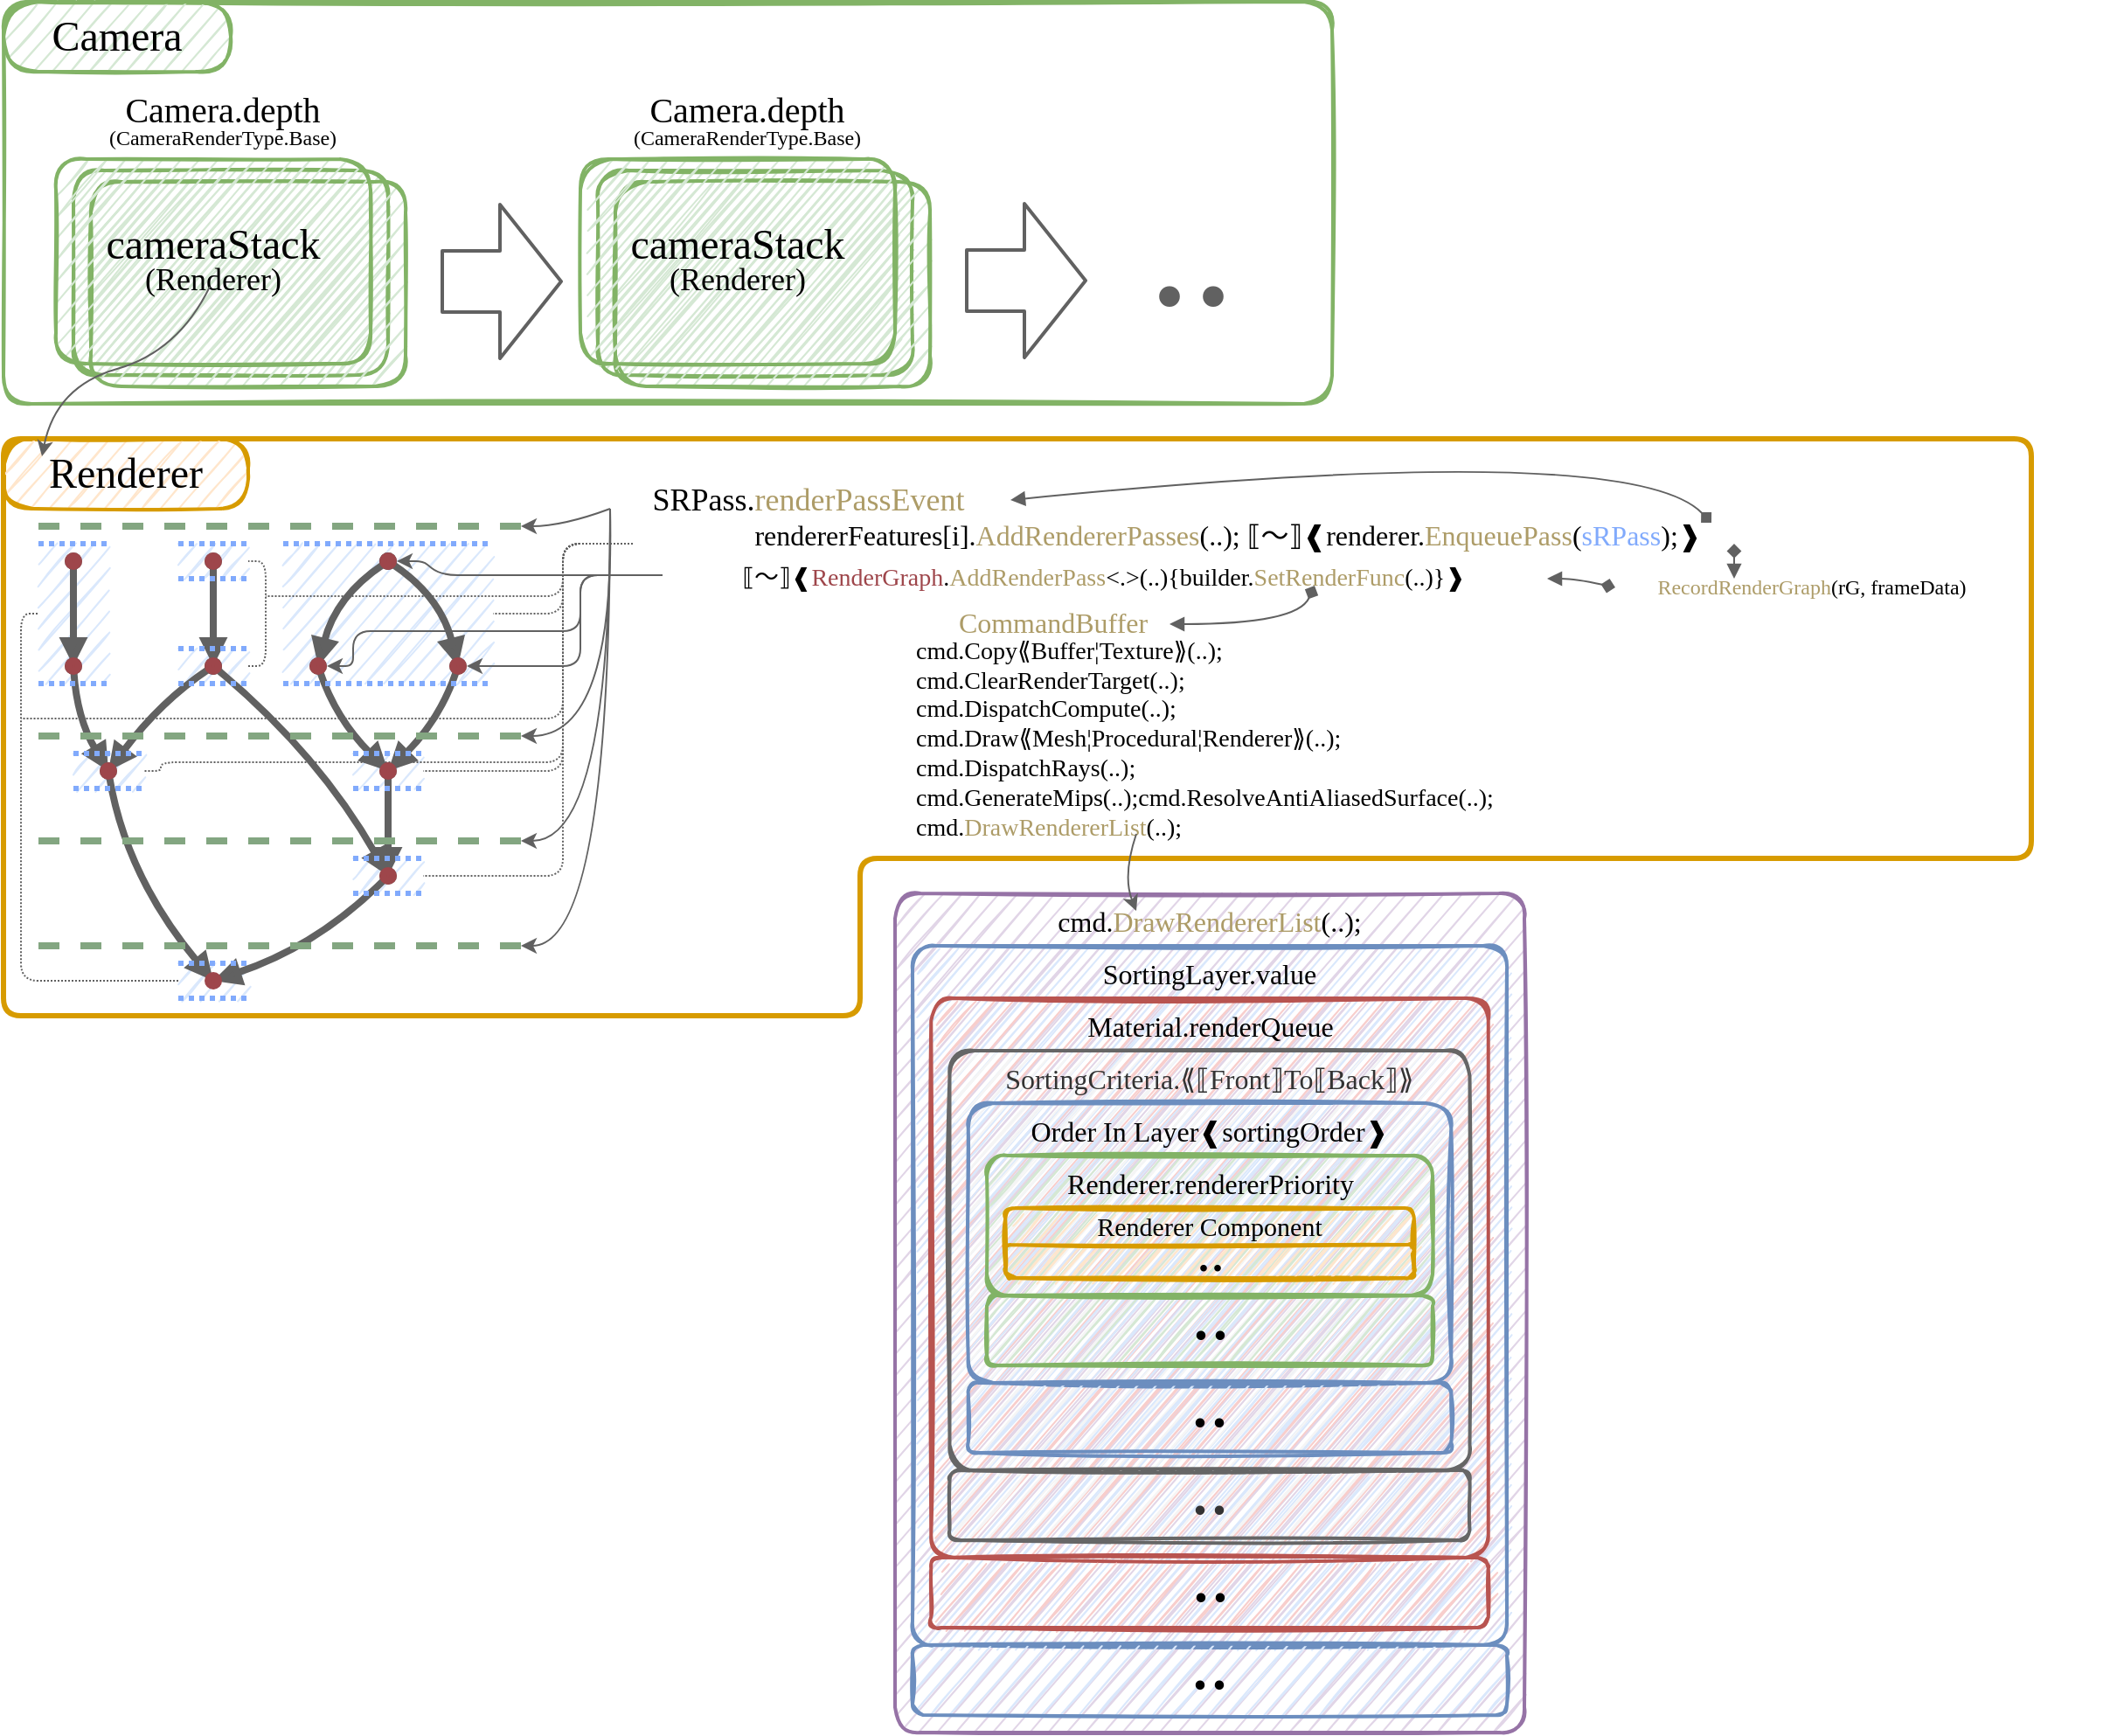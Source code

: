 <mxfile version="21.7.5" type="device">
  <diagram name="ページ1" id="PmnMEiedi1nfhbx48ZEu">
    <mxGraphModel dx="1434" dy="844" grid="1" gridSize="10" guides="0" tooltips="1" connect="1" arrows="1" fold="1" page="1" pageScale="1" pageWidth="1169" pageHeight="827" math="0" shadow="0">
      <root>
        <mxCell id="0" />
        <mxCell id="1" parent="0" />
        <mxCell id="FsoMMtfHhLz3N644Kt1Y-4" value="" style="group" parent="1" vertex="1" connectable="0">
          <mxGeometry x="50" y="110" width="200" height="130" as="geometry" />
        </mxCell>
        <mxCell id="FsoMMtfHhLz3N644Kt1Y-2" value="" style="rounded=1;whiteSpace=wrap;html=1;fillColor=#d5e8d4;strokeColor=#82b366;sketch=1;strokeWidth=2;shadow=0;fontFamily=UD デジタル 教科書体 NK-B;fontSize=16;" parent="FsoMMtfHhLz3N644Kt1Y-4" vertex="1">
          <mxGeometry x="10" y="6.5" width="180" height="117.0" as="geometry" />
        </mxCell>
        <mxCell id="FsoMMtfHhLz3N644Kt1Y-3" value="" style="rounded=1;whiteSpace=wrap;html=1;fillColor=#d5e8d4;strokeColor=#82b366;sketch=1;strokeWidth=2;shadow=0;fontFamily=UD デジタル 教科書体 NK-B;fontSize=16;" parent="FsoMMtfHhLz3N644Kt1Y-4" vertex="1">
          <mxGeometry x="20" y="13" width="180" height="117.0" as="geometry" />
        </mxCell>
        <mxCell id="FsoMMtfHhLz3N644Kt1Y-1" value="&lt;p style=&quot;line-height: 110%;&quot;&gt;&lt;font style=&quot;&quot;&gt;&lt;span style=&quot;font-size: 24px;&quot;&gt;cameraStack&lt;/span&gt;&lt;br&gt;&lt;font style=&quot;font-size: 18px;&quot;&gt;(Renderer)&lt;/font&gt;&lt;br&gt;&lt;/font&gt;&lt;/p&gt;" style="rounded=1;whiteSpace=wrap;html=1;fillColor=#d5e8d4;strokeColor=#82b366;sketch=1;strokeWidth=2;shadow=0;fontFamily=UD デジタル 教科書体 NK-B;fontSize=16;" parent="FsoMMtfHhLz3N644Kt1Y-4" vertex="1">
          <mxGeometry width="180" height="117.0" as="geometry" />
        </mxCell>
        <mxCell id="FsoMMtfHhLz3N644Kt1Y-5" value="" style="group" parent="1" vertex="1" connectable="0">
          <mxGeometry x="360" y="110" width="430" height="220" as="geometry" />
        </mxCell>
        <mxCell id="FsoMMtfHhLz3N644Kt1Y-6" value="" style="rounded=1;whiteSpace=wrap;html=1;fillColor=#d5e8d4;strokeColor=#82b366;sketch=1;strokeWidth=2;shadow=0;fontFamily=UD デジタル 教科書体 NK-B;fontSize=16;" parent="FsoMMtfHhLz3N644Kt1Y-5" vertex="1">
          <mxGeometry y="6.5" width="180" height="117" as="geometry" />
        </mxCell>
        <mxCell id="FsoMMtfHhLz3N644Kt1Y-7" value="" style="rounded=1;whiteSpace=wrap;html=1;fillColor=#d5e8d4;strokeColor=#82b366;sketch=1;strokeWidth=2;shadow=0;fontFamily=UD デジタル 教科書体 NK-B;fontSize=16;" parent="FsoMMtfHhLz3N644Kt1Y-5" vertex="1">
          <mxGeometry x="10" y="13" width="180" height="117" as="geometry" />
        </mxCell>
        <mxCell id="FsoMMtfHhLz3N644Kt1Y-8" value="&lt;p style=&quot;line-height: 110%;&quot;&gt;&lt;font style=&quot;&quot;&gt;&lt;span style=&quot;font-size: 24px;&quot;&gt;cameraStack&lt;/span&gt;&lt;br&gt;&lt;font style=&quot;font-size: 18px;&quot;&gt;(Renderer)&lt;/font&gt;&lt;br&gt;&lt;/font&gt;&lt;/p&gt;" style="rounded=1;whiteSpace=wrap;html=1;fillColor=#d5e8d4;strokeColor=#82b366;sketch=1;strokeWidth=2;shadow=0;fontFamily=UD デジタル 教科書体 NK-B;fontSize=16;" parent="FsoMMtfHhLz3N644Kt1Y-5" vertex="1">
          <mxGeometry x="-10" width="180" height="117" as="geometry" />
        </mxCell>
        <mxCell id="FsoMMtfHhLz3N644Kt1Y-15" value="" style="rounded=1;whiteSpace=wrap;html=1;fillColor=none;strokeColor=#82b366;sketch=1;strokeWidth=2;shadow=0;fontFamily=UD デジタル 教科書体 NK-B;fontSize=16;arcSize=7;" parent="FsoMMtfHhLz3N644Kt1Y-5" vertex="1">
          <mxGeometry x="-340" y="-90" width="760" height="230" as="geometry" />
        </mxCell>
        <mxCell id="FsoMMtfHhLz3N644Kt1Y-9" value="" style="shape=flexArrow;endArrow=classic;html=1;rounded=1;shadow=0;sketch=0;fontFamily=UD デジタル 教科書体 NK-B;fontSize=16;fontColor=default;strokeColor=#616161;strokeWidth=2;endWidth=51;endSize=11;width=34;" parent="1" edge="1">
          <mxGeometry width="50" height="50" relative="1" as="geometry">
            <mxPoint x="270" y="180" as="sourcePoint" />
            <mxPoint x="340" y="180" as="targetPoint" />
          </mxGeometry>
        </mxCell>
        <mxCell id="FsoMMtfHhLz3N644Kt1Y-10" value="" style="shape=flexArrow;endArrow=classic;html=1;rounded=1;shadow=0;sketch=0;fontFamily=UD デジタル 教科書体 NK-B;fontSize=16;fontColor=default;strokeColor=#616161;strokeWidth=2;endWidth=51;endSize=11;width=34;" parent="1" edge="1">
          <mxGeometry width="50" height="50" relative="1" as="geometry">
            <mxPoint x="570" y="179.5" as="sourcePoint" />
            <mxPoint x="640" y="179.5" as="targetPoint" />
          </mxGeometry>
        </mxCell>
        <mxCell id="FsoMMtfHhLz3N644Kt1Y-11" value="&lt;font color=&quot;#616161&quot; style=&quot;font-size: 100px;&quot; face=&quot;UD デジタル 教科書体 NK-B&quot;&gt;..&lt;/font&gt;" style="text;html=1;align=center;verticalAlign=middle;resizable=0;points=[];autosize=1;strokeColor=none;fillColor=none;" parent="1" vertex="1">
          <mxGeometry x="649" y="94" width="100" height="130" as="geometry" />
        </mxCell>
        <mxCell id="FsoMMtfHhLz3N644Kt1Y-12" value="&lt;p style=&quot;line-height: 110%;&quot;&gt;&lt;font face=&quot;UD デジタル 教科書体 NK-B&quot;&gt;&lt;font style=&quot;font-size: 20px;&quot;&gt;Camera.depth&lt;/font&gt;&lt;br&gt;(CameraRenderType.Base)&lt;/font&gt;&lt;/p&gt;" style="text;html=1;align=center;verticalAlign=middle;resizable=0;points=[];autosize=1;strokeColor=none;fillColor=none;" parent="1" vertex="1">
          <mxGeometry x="50" y="55" width="190" height="70" as="geometry" />
        </mxCell>
        <mxCell id="FsoMMtfHhLz3N644Kt1Y-13" value="&lt;p style=&quot;line-height: 110%;&quot;&gt;&lt;font face=&quot;UD デジタル 教科書体 NK-B&quot;&gt;&lt;font style=&quot;font-size: 20px;&quot;&gt;Camera.depth&lt;/font&gt;&lt;br&gt;(CameraRenderType.Base)&lt;/font&gt;&lt;/p&gt;" style="text;html=1;align=center;verticalAlign=middle;resizable=0;points=[];autosize=1;strokeColor=none;fillColor=none;" parent="1" vertex="1">
          <mxGeometry x="350" y="55" width="190" height="70" as="geometry" />
        </mxCell>
        <mxCell id="FsoMMtfHhLz3N644Kt1Y-16" value="&lt;font style=&quot;font-size: 24px;&quot;&gt;Camera&lt;/font&gt;" style="rounded=1;whiteSpace=wrap;html=1;fillColor=#d5e8d4;strokeColor=#82b366;sketch=1;strokeWidth=2;shadow=0;fontFamily=UD デジタル 教科書体 NK-B;fontSize=16;arcSize=50;" parent="1" vertex="1">
          <mxGeometry x="20" y="20" width="130" height="40" as="geometry" />
        </mxCell>
        <mxCell id="FsoMMtfHhLz3N644Kt1Y-134" value="" style="group" parent="1" vertex="1" connectable="0">
          <mxGeometry x="20" y="270" width="1200" height="740" as="geometry" />
        </mxCell>
        <mxCell id="FsoMMtfHhLz3N644Kt1Y-74" value="" style="rounded=1;whiteSpace=wrap;html=1;fillColor=#dae8fc;strokeColor=none;sketch=1;strokeWidth=2;shadow=0;fontFamily=UD デジタル 教科書体 NK-B;fontSize=16;arcSize=0;" parent="FsoMMtfHhLz3N644Kt1Y-134" vertex="1">
          <mxGeometry x="100" y="300" width="40" height="20" as="geometry" />
        </mxCell>
        <mxCell id="FsoMMtfHhLz3N644Kt1Y-71" value="" style="rounded=1;whiteSpace=wrap;html=1;fillColor=#dae8fc;strokeColor=none;sketch=1;strokeWidth=2;shadow=0;fontFamily=UD デジタル 教科書体 NK-B;fontSize=16;arcSize=0;" parent="FsoMMtfHhLz3N644Kt1Y-134" vertex="1">
          <mxGeometry x="200" y="240" width="40" height="20" as="geometry" />
        </mxCell>
        <mxCell id="FsoMMtfHhLz3N644Kt1Y-68" value="" style="rounded=1;whiteSpace=wrap;html=1;fillColor=#dae8fc;strokeColor=none;sketch=1;strokeWidth=2;shadow=0;fontFamily=UD デジタル 教科書体 NK-B;fontSize=16;arcSize=0;" parent="FsoMMtfHhLz3N644Kt1Y-134" vertex="1">
          <mxGeometry x="200" y="180" width="40" height="20" as="geometry" />
        </mxCell>
        <mxCell id="FsoMMtfHhLz3N644Kt1Y-65" value="" style="rounded=1;whiteSpace=wrap;html=1;fillColor=#dae8fc;strokeColor=none;sketch=1;strokeWidth=2;shadow=0;fontFamily=UD デジタル 教科書体 NK-B;fontSize=16;arcSize=0;" parent="FsoMMtfHhLz3N644Kt1Y-134" vertex="1">
          <mxGeometry x="40" y="180" width="40" height="20" as="geometry" />
        </mxCell>
        <mxCell id="FsoMMtfHhLz3N644Kt1Y-54" value="" style="rounded=1;whiteSpace=wrap;html=1;fillColor=#dae8fc;strokeColor=none;sketch=1;strokeWidth=2;shadow=0;fontFamily=UD デジタル 教科書体 NK-B;fontSize=16;arcSize=0;" parent="FsoMMtfHhLz3N644Kt1Y-134" vertex="1">
          <mxGeometry x="100" y="120" width="40" height="20" as="geometry" />
        </mxCell>
        <mxCell id="FsoMMtfHhLz3N644Kt1Y-55" value="" style="rounded=1;whiteSpace=wrap;html=1;fillColor=#DAE8FC;strokeColor=none;sketch=1;strokeWidth=2;shadow=0;fontFamily=UD デジタル 教科書体 NK-B;fontSize=16;arcSize=0;" parent="FsoMMtfHhLz3N644Kt1Y-134" vertex="1">
          <mxGeometry x="20" y="60" width="40" height="80" as="geometry" />
        </mxCell>
        <mxCell id="FsoMMtfHhLz3N644Kt1Y-53" value="" style="rounded=1;whiteSpace=wrap;html=1;fillColor=#dae8fc;strokeColor=none;sketch=1;strokeWidth=2;shadow=0;fontFamily=UD デジタル 教科書体 NK-B;fontSize=16;arcSize=0;" parent="FsoMMtfHhLz3N644Kt1Y-134" vertex="1">
          <mxGeometry x="100" y="60" width="40" height="20" as="geometry" />
        </mxCell>
        <mxCell id="FsoMMtfHhLz3N644Kt1Y-30" value="" style="group" parent="FsoMMtfHhLz3N644Kt1Y-134" vertex="1" connectable="0">
          <mxGeometry x="40" y="70" width="240" height="241" as="geometry" />
        </mxCell>
        <mxCell id="FsoMMtfHhLz3N644Kt1Y-52" value="" style="rounded=1;whiteSpace=wrap;html=1;fillColor=#dae8fc;strokeColor=none;sketch=1;strokeWidth=2;shadow=0;fontFamily=UD デジタル 教科書体 NK-B;fontSize=16;arcSize=0;" parent="FsoMMtfHhLz3N644Kt1Y-30" vertex="1">
          <mxGeometry x="120" y="-10" width="120" height="80" as="geometry" />
        </mxCell>
        <mxCell id="FsoMMtfHhLz3N644Kt1Y-17" value="" style="endArrow=block;html=1;shadow=0;sketch=0;fontFamily=UD デジタル 教科書体 NK-B;fontSize=16;fontColor=default;strokeColor=#616161;strokeWidth=4;startArrow=oval;startFill=1;endFill=1;curved=1;" parent="FsoMMtfHhLz3N644Kt1Y-30" edge="1">
          <mxGeometry width="50" height="50" relative="1" as="geometry">
            <mxPoint x="180" as="sourcePoint" />
            <mxPoint x="140" y="60" as="targetPoint" />
            <Array as="points">
              <mxPoint x="150" y="20" />
            </Array>
          </mxGeometry>
        </mxCell>
        <mxCell id="FsoMMtfHhLz3N644Kt1Y-18" value="" style="endArrow=block;html=1;shadow=0;sketch=0;fontFamily=UD デジタル 教科書体 NK-B;fontSize=16;fontColor=default;strokeColor=#616161;strokeWidth=4;startArrow=oval;startFill=1;endFill=1;curved=1;" parent="FsoMMtfHhLz3N644Kt1Y-30" edge="1">
          <mxGeometry width="50" height="50" relative="1" as="geometry">
            <mxPoint x="80" as="sourcePoint" />
            <mxPoint x="80" y="60" as="targetPoint" />
          </mxGeometry>
        </mxCell>
        <mxCell id="FsoMMtfHhLz3N644Kt1Y-19" value="" style="endArrow=block;html=1;shadow=0;sketch=0;fontFamily=UD デジタル 教科書体 NK-B;fontSize=16;fontColor=default;strokeColor=#616161;strokeWidth=4;startArrow=oval;startFill=1;endFill=1;curved=1;" parent="FsoMMtfHhLz3N644Kt1Y-30" edge="1">
          <mxGeometry width="50" height="50" relative="1" as="geometry">
            <mxPoint x="180" as="sourcePoint" />
            <mxPoint x="220" y="60" as="targetPoint" />
            <Array as="points">
              <mxPoint x="210" y="20" />
            </Array>
          </mxGeometry>
        </mxCell>
        <mxCell id="FsoMMtfHhLz3N644Kt1Y-20" value="" style="endArrow=block;html=1;shadow=0;sketch=0;fontFamily=UD デジタル 教科書体 NK-B;fontSize=16;fontColor=default;strokeColor=#616161;strokeWidth=4;startArrow=oval;startFill=1;endFill=1;curved=1;" parent="FsoMMtfHhLz3N644Kt1Y-30" edge="1">
          <mxGeometry width="50" height="50" relative="1" as="geometry">
            <mxPoint x="220" y="60" as="sourcePoint" />
            <mxPoint x="180" y="120" as="targetPoint" />
            <Array as="points">
              <mxPoint x="210" y="90" />
            </Array>
          </mxGeometry>
        </mxCell>
        <mxCell id="FsoMMtfHhLz3N644Kt1Y-21" value="" style="endArrow=block;html=1;shadow=0;sketch=0;fontFamily=UD デジタル 教科書体 NK-B;fontSize=16;fontColor=default;strokeColor=#616161;strokeWidth=4;startArrow=oval;startFill=1;endFill=1;curved=1;" parent="FsoMMtfHhLz3N644Kt1Y-30" edge="1">
          <mxGeometry width="50" height="50" relative="1" as="geometry">
            <mxPoint x="140" y="60" as="sourcePoint" />
            <mxPoint x="180" y="120" as="targetPoint" />
            <Array as="points">
              <mxPoint x="150" y="90" />
            </Array>
          </mxGeometry>
        </mxCell>
        <mxCell id="FsoMMtfHhLz3N644Kt1Y-22" value="" style="endArrow=block;html=1;shadow=0;sketch=0;fontFamily=UD デジタル 教科書体 NK-B;fontSize=16;fontColor=default;strokeColor=#616161;strokeWidth=4;startArrow=oval;startFill=1;endFill=1;curved=1;" parent="FsoMMtfHhLz3N644Kt1Y-30" edge="1">
          <mxGeometry width="50" height="50" relative="1" as="geometry">
            <mxPoint x="180" y="120" as="sourcePoint" />
            <mxPoint x="180" y="180" as="targetPoint" />
          </mxGeometry>
        </mxCell>
        <mxCell id="FsoMMtfHhLz3N644Kt1Y-23" value="" style="endArrow=block;html=1;shadow=0;sketch=0;fontFamily=UD デジタル 教科書体 NK-B;fontSize=16;fontColor=default;strokeColor=#616161;strokeWidth=4;startArrow=oval;startFill=1;endFill=1;curved=1;" parent="FsoMMtfHhLz3N644Kt1Y-30" edge="1">
          <mxGeometry width="50" height="50" relative="1" as="geometry">
            <mxPoint x="80" y="60" as="sourcePoint" />
            <mxPoint x="180" y="180" as="targetPoint" />
            <Array as="points">
              <mxPoint x="140" y="110" />
            </Array>
          </mxGeometry>
        </mxCell>
        <mxCell id="FsoMMtfHhLz3N644Kt1Y-24" value="" style="endArrow=block;html=1;shadow=0;sketch=0;fontFamily=UD デジタル 教科書体 NK-B;fontSize=16;fontColor=default;strokeColor=#616161;strokeWidth=4;startArrow=oval;startFill=1;endFill=1;curved=1;" parent="FsoMMtfHhLz3N644Kt1Y-30" edge="1">
          <mxGeometry width="50" height="50" relative="1" as="geometry">
            <mxPoint as="sourcePoint" />
            <mxPoint y="60" as="targetPoint" />
          </mxGeometry>
        </mxCell>
        <mxCell id="FsoMMtfHhLz3N644Kt1Y-25" value="" style="endArrow=block;html=1;shadow=0;sketch=0;fontFamily=UD デジタル 教科書体 NK-B;fontSize=16;fontColor=default;strokeColor=#616161;strokeWidth=4;startArrow=oval;startFill=1;endFill=1;curved=1;" parent="FsoMMtfHhLz3N644Kt1Y-30" edge="1">
          <mxGeometry width="50" height="50" relative="1" as="geometry">
            <mxPoint y="60" as="sourcePoint" />
            <mxPoint x="20" y="120" as="targetPoint" />
            <Array as="points">
              <mxPoint x="2" y="90" />
            </Array>
          </mxGeometry>
        </mxCell>
        <mxCell id="FsoMMtfHhLz3N644Kt1Y-26" value="" style="endArrow=block;html=1;shadow=0;sketch=0;fontFamily=UD デジタル 教科書体 NK-B;fontSize=16;fontColor=default;strokeColor=#616161;strokeWidth=4;startArrow=oval;startFill=1;endFill=1;curved=1;" parent="FsoMMtfHhLz3N644Kt1Y-30" edge="1">
          <mxGeometry width="50" height="50" relative="1" as="geometry">
            <mxPoint x="80" y="60" as="sourcePoint" />
            <mxPoint x="20" y="120" as="targetPoint" />
            <Array as="points">
              <mxPoint x="50" y="80" />
            </Array>
          </mxGeometry>
        </mxCell>
        <mxCell id="FsoMMtfHhLz3N644Kt1Y-27" value="" style="endArrow=block;html=1;shadow=0;sketch=0;fontFamily=UD デジタル 教科書体 NK-B;fontSize=16;fontColor=default;strokeColor=#616161;strokeWidth=4;startArrow=oval;startFill=1;endFill=1;curved=1;" parent="FsoMMtfHhLz3N644Kt1Y-30" edge="1">
          <mxGeometry width="50" height="50" relative="1" as="geometry">
            <mxPoint x="20" y="120" as="sourcePoint" />
            <mxPoint x="80" y="240" as="targetPoint" />
            <Array as="points">
              <mxPoint x="30" y="180" />
            </Array>
          </mxGeometry>
        </mxCell>
        <mxCell id="FsoMMtfHhLz3N644Kt1Y-28" value="" style="endArrow=block;html=1;shadow=0;sketch=0;fontFamily=UD デジタル 教科書体 NK-B;fontSize=16;fontColor=default;strokeColor=#616161;strokeWidth=4;startArrow=oval;startFill=1;endFill=1;curved=1;" parent="FsoMMtfHhLz3N644Kt1Y-30" edge="1">
          <mxGeometry width="50" height="50" relative="1" as="geometry">
            <mxPoint x="180" y="180" as="sourcePoint" />
            <mxPoint x="80" y="240" as="targetPoint" />
            <Array as="points">
              <mxPoint x="140" y="220" />
            </Array>
          </mxGeometry>
        </mxCell>
        <mxCell id="FsoMMtfHhLz3N644Kt1Y-29" value="" style="endArrow=none;html=1;rounded=1;shadow=0;sketch=0;fontFamily=UD デジタル 教科書体 NK-B;fontSize=16;fontColor=default;strokeColor=#9E464B;strokeWidth=4;startArrow=oval;startFill=1;endFill=0;" parent="FsoMMtfHhLz3N644Kt1Y-30" edge="1">
          <mxGeometry width="50" height="50" relative="1" as="geometry">
            <mxPoint x="80" y="240" as="sourcePoint" />
            <mxPoint x="82" y="244" as="targetPoint" />
          </mxGeometry>
        </mxCell>
        <mxCell id="FsoMMtfHhLz3N644Kt1Y-31" value="" style="endArrow=none;dashed=1;html=1;rounded=1;shadow=0;sketch=0;fontFamily=UD デジタル 教科書体 NK-B;fontSize=16;fontColor=default;strokeColor=#83A681;strokeWidth=4;startArrow=none;startFill=0;endFill=0;" parent="FsoMMtfHhLz3N644Kt1Y-134" edge="1">
          <mxGeometry width="50" height="50" relative="1" as="geometry">
            <mxPoint x="20" y="50" as="sourcePoint" />
            <mxPoint x="300" y="50" as="targetPoint" />
          </mxGeometry>
        </mxCell>
        <mxCell id="FsoMMtfHhLz3N644Kt1Y-32" value="" style="endArrow=none;dashed=1;html=1;rounded=1;shadow=0;sketch=0;fontFamily=UD デジタル 教科書体 NK-B;fontSize=16;fontColor=default;strokeColor=#83A681;strokeWidth=4;startArrow=none;startFill=0;endFill=0;" parent="FsoMMtfHhLz3N644Kt1Y-134" edge="1">
          <mxGeometry width="50" height="50" relative="1" as="geometry">
            <mxPoint x="20" y="170" as="sourcePoint" />
            <mxPoint x="300" y="170" as="targetPoint" />
          </mxGeometry>
        </mxCell>
        <mxCell id="FsoMMtfHhLz3N644Kt1Y-33" value="" style="endArrow=none;dashed=1;html=1;rounded=1;shadow=0;sketch=0;fontFamily=UD デジタル 教科書体 NK-B;fontSize=16;fontColor=default;strokeColor=#83A681;strokeWidth=4;startArrow=none;startFill=0;endFill=0;" parent="FsoMMtfHhLz3N644Kt1Y-134" edge="1">
          <mxGeometry width="50" height="50" relative="1" as="geometry">
            <mxPoint x="20" y="230" as="sourcePoint" />
            <mxPoint x="300" y="230" as="targetPoint" />
          </mxGeometry>
        </mxCell>
        <mxCell id="FsoMMtfHhLz3N644Kt1Y-34" value="" style="endArrow=none;dashed=1;html=1;rounded=1;shadow=0;sketch=0;fontFamily=UD デジタル 教科書体 NK-B;fontSize=16;fontColor=default;strokeColor=#83A681;strokeWidth=4;startArrow=none;startFill=0;endFill=0;" parent="FsoMMtfHhLz3N644Kt1Y-134" edge="1">
          <mxGeometry width="50" height="50" relative="1" as="geometry">
            <mxPoint x="20" y="290" as="sourcePoint" />
            <mxPoint x="300" y="290" as="targetPoint" />
          </mxGeometry>
        </mxCell>
        <mxCell id="FsoMMtfHhLz3N644Kt1Y-35" value="&lt;font style=&quot;font-size: 18px;&quot; face=&quot;UD デジタル 教科書体 NK-B&quot;&gt;SRPass.&lt;font color=&quot;#ad9c68&quot;&gt;renderPassEvent&lt;/font&gt;&lt;/font&gt;" style="text;html=1;align=center;verticalAlign=middle;resizable=0;points=[];autosize=1;strokeColor=none;fillColor=none;" parent="FsoMMtfHhLz3N644Kt1Y-134" vertex="1">
          <mxGeometry x="330" y="15" width="260" height="40" as="geometry" />
        </mxCell>
        <mxCell id="FsoMMtfHhLz3N644Kt1Y-36" value="" style="endArrow=classic;html=1;shadow=0;sketch=0;fontFamily=UD デジタル 教科書体 NK-B;fontSize=16;fontColor=default;strokeColor=#616161;strokeWidth=1;curved=1;" parent="FsoMMtfHhLz3N644Kt1Y-134" edge="1">
          <mxGeometry width="50" height="50" relative="1" as="geometry">
            <mxPoint x="347" y="40" as="sourcePoint" />
            <mxPoint x="296" y="50" as="targetPoint" />
            <Array as="points">
              <mxPoint x="320" y="50" />
            </Array>
          </mxGeometry>
        </mxCell>
        <mxCell id="FsoMMtfHhLz3N644Kt1Y-37" value="" style="endArrow=classic;html=1;shadow=0;sketch=0;fontFamily=UD デジタル 教科書体 NK-B;fontSize=16;fontColor=default;strokeColor=#616161;strokeWidth=1;curved=1;" parent="FsoMMtfHhLz3N644Kt1Y-134" edge="1">
          <mxGeometry width="50" height="50" relative="1" as="geometry">
            <mxPoint x="347" y="40" as="sourcePoint" />
            <mxPoint x="296" y="170" as="targetPoint" />
            <Array as="points">
              <mxPoint x="350" y="170" />
            </Array>
          </mxGeometry>
        </mxCell>
        <mxCell id="FsoMMtfHhLz3N644Kt1Y-39" value="" style="endArrow=classic;html=1;shadow=0;sketch=0;fontFamily=UD デジタル 教科書体 NK-B;fontSize=16;fontColor=default;strokeColor=#616161;strokeWidth=1;curved=1;" parent="FsoMMtfHhLz3N644Kt1Y-134" edge="1">
          <mxGeometry width="50" height="50" relative="1" as="geometry">
            <mxPoint x="347" y="40" as="sourcePoint" />
            <mxPoint x="296" y="230" as="targetPoint" />
            <Array as="points">
              <mxPoint x="347" y="230" />
            </Array>
          </mxGeometry>
        </mxCell>
        <mxCell id="FsoMMtfHhLz3N644Kt1Y-40" value="" style="endArrow=classic;html=1;shadow=0;sketch=0;fontFamily=UD デジタル 教科書体 NK-B;fontSize=16;fontColor=default;strokeColor=#616161;strokeWidth=1;curved=1;" parent="FsoMMtfHhLz3N644Kt1Y-134" edge="1">
          <mxGeometry width="50" height="50" relative="1" as="geometry">
            <mxPoint x="347" y="40" as="sourcePoint" />
            <mxPoint x="296" y="290" as="targetPoint" />
            <Array as="points">
              <mxPoint x="347" y="290" />
            </Array>
          </mxGeometry>
        </mxCell>
        <mxCell id="FsoMMtfHhLz3N644Kt1Y-41" value="" style="endArrow=classic;html=1;shadow=0;sketch=0;fontFamily=UD デジタル 教科書体 NK-B;fontSize=16;fontColor=default;strokeColor=#616161;strokeWidth=1;rounded=1;" parent="FsoMMtfHhLz3N644Kt1Y-134" edge="1">
          <mxGeometry width="50" height="50" relative="1" as="geometry">
            <mxPoint x="376" y="78" as="sourcePoint" />
            <mxPoint x="265" y="130" as="targetPoint" />
            <Array as="points">
              <mxPoint x="330" y="78" />
              <mxPoint x="330" y="130" />
            </Array>
          </mxGeometry>
        </mxCell>
        <mxCell id="FsoMMtfHhLz3N644Kt1Y-42" value="" style="endArrow=none;dashed=1;html=1;rounded=1;shadow=0;sketch=0;fontFamily=UD デジタル 教科書体 NK-B;fontSize=16;fontColor=default;strokeColor=#81AAFC;strokeWidth=3;startArrow=none;startFill=0;endFill=0;dashPattern=1 1;" parent="FsoMMtfHhLz3N644Kt1Y-134" edge="1">
          <mxGeometry width="50" height="50" relative="1" as="geometry">
            <mxPoint x="160" y="60" as="sourcePoint" />
            <mxPoint x="280" y="60" as="targetPoint" />
          </mxGeometry>
        </mxCell>
        <mxCell id="FsoMMtfHhLz3N644Kt1Y-44" value="" style="endArrow=none;dashed=1;html=1;rounded=1;shadow=0;sketch=0;fontFamily=UD デジタル 教科書体 NK-B;fontSize=16;fontColor=default;strokeColor=#81AAFC;strokeWidth=3;startArrow=none;startFill=0;endFill=0;dashPattern=1 1;" parent="FsoMMtfHhLz3N644Kt1Y-134" edge="1">
          <mxGeometry width="50" height="50" relative="1" as="geometry">
            <mxPoint x="160" y="140" as="sourcePoint" />
            <mxPoint x="280" y="140" as="targetPoint" />
          </mxGeometry>
        </mxCell>
        <mxCell id="FsoMMtfHhLz3N644Kt1Y-46" value="" style="endArrow=none;dashed=1;html=1;rounded=1;shadow=0;sketch=0;fontFamily=UD デジタル 教科書体 NK-B;fontSize=16;fontColor=default;strokeColor=#81AAFC;strokeWidth=3;startArrow=none;startFill=0;endFill=0;dashPattern=1 1;" parent="FsoMMtfHhLz3N644Kt1Y-134" edge="1">
          <mxGeometry width="50" height="50" relative="1" as="geometry">
            <mxPoint x="100" y="80" as="sourcePoint" />
            <mxPoint x="140" y="80" as="targetPoint" />
          </mxGeometry>
        </mxCell>
        <mxCell id="FsoMMtfHhLz3N644Kt1Y-47" value="" style="endArrow=none;dashed=1;html=1;rounded=1;shadow=0;sketch=0;fontFamily=UD デジタル 教科書体 NK-B;fontSize=16;fontColor=default;strokeColor=#81AAFC;strokeWidth=3;startArrow=none;startFill=0;endFill=0;dashPattern=1 1;" parent="FsoMMtfHhLz3N644Kt1Y-134" edge="1">
          <mxGeometry width="50" height="50" relative="1" as="geometry">
            <mxPoint x="100" y="120" as="sourcePoint" />
            <mxPoint x="140" y="120" as="targetPoint" />
          </mxGeometry>
        </mxCell>
        <mxCell id="FsoMMtfHhLz3N644Kt1Y-48" value="" style="endArrow=none;dashed=1;html=1;rounded=1;shadow=0;sketch=0;fontFamily=UD デジタル 教科書体 NK-B;fontSize=16;fontColor=default;strokeColor=#81AAFC;strokeWidth=3;startArrow=none;startFill=0;endFill=0;dashPattern=1 1;" parent="FsoMMtfHhLz3N644Kt1Y-134" edge="1">
          <mxGeometry width="50" height="50" relative="1" as="geometry">
            <mxPoint x="100" y="140" as="sourcePoint" />
            <mxPoint x="140" y="140" as="targetPoint" />
          </mxGeometry>
        </mxCell>
        <mxCell id="FsoMMtfHhLz3N644Kt1Y-49" value="" style="endArrow=none;dashed=1;html=1;rounded=1;shadow=0;sketch=0;fontFamily=UD デジタル 教科書体 NK-B;fontSize=16;fontColor=default;strokeColor=#81AAFC;strokeWidth=3;startArrow=none;startFill=0;endFill=0;dashPattern=1 1;" parent="FsoMMtfHhLz3N644Kt1Y-134" edge="1">
          <mxGeometry width="50" height="50" relative="1" as="geometry">
            <mxPoint x="20" y="60" as="sourcePoint" />
            <mxPoint x="60" y="60" as="targetPoint" />
          </mxGeometry>
        </mxCell>
        <mxCell id="FsoMMtfHhLz3N644Kt1Y-50" value="" style="endArrow=none;dashed=1;html=1;rounded=1;shadow=0;sketch=0;fontFamily=UD デジタル 教科書体 NK-B;fontSize=16;fontColor=default;strokeColor=#81AAFC;strokeWidth=3;startArrow=none;startFill=0;endFill=0;dashPattern=1 1;" parent="FsoMMtfHhLz3N644Kt1Y-134" edge="1">
          <mxGeometry width="50" height="50" relative="1" as="geometry">
            <mxPoint x="20" y="140" as="sourcePoint" />
            <mxPoint x="60" y="140" as="targetPoint" />
          </mxGeometry>
        </mxCell>
        <mxCell id="FsoMMtfHhLz3N644Kt1Y-51" value="" style="endArrow=none;dashed=1;html=1;rounded=1;shadow=0;sketch=0;fontFamily=UD デジタル 教科書体 NK-B;fontSize=16;fontColor=default;strokeColor=#81AAFC;strokeWidth=3;startArrow=none;startFill=0;endFill=0;dashPattern=1 1;" parent="FsoMMtfHhLz3N644Kt1Y-134" edge="1">
          <mxGeometry width="50" height="50" relative="1" as="geometry">
            <mxPoint x="100" y="60" as="sourcePoint" />
            <mxPoint x="140" y="60" as="targetPoint" />
          </mxGeometry>
        </mxCell>
        <mxCell id="FsoMMtfHhLz3N644Kt1Y-66" value="" style="endArrow=none;dashed=1;html=1;rounded=1;shadow=0;sketch=0;fontFamily=UD デジタル 教科書体 NK-B;fontSize=16;fontColor=default;strokeColor=#81AAFC;strokeWidth=3;startArrow=none;startFill=0;endFill=0;dashPattern=1 1;" parent="FsoMMtfHhLz3N644Kt1Y-134" edge="1">
          <mxGeometry width="50" height="50" relative="1" as="geometry">
            <mxPoint x="40" y="200" as="sourcePoint" />
            <mxPoint x="80" y="200" as="targetPoint" />
          </mxGeometry>
        </mxCell>
        <mxCell id="FsoMMtfHhLz3N644Kt1Y-67" value="" style="endArrow=none;dashed=1;html=1;rounded=1;shadow=0;sketch=0;fontFamily=UD デジタル 教科書体 NK-B;fontSize=16;fontColor=default;strokeColor=#81AAFC;strokeWidth=3;startArrow=none;startFill=0;endFill=0;dashPattern=1 1;" parent="FsoMMtfHhLz3N644Kt1Y-134" edge="1">
          <mxGeometry width="50" height="50" relative="1" as="geometry">
            <mxPoint x="40" y="180" as="sourcePoint" />
            <mxPoint x="80" y="180" as="targetPoint" />
          </mxGeometry>
        </mxCell>
        <mxCell id="FsoMMtfHhLz3N644Kt1Y-69" value="" style="endArrow=none;dashed=1;html=1;rounded=1;shadow=0;sketch=0;fontFamily=UD デジタル 教科書体 NK-B;fontSize=16;fontColor=default;strokeColor=#81AAFC;strokeWidth=3;startArrow=none;startFill=0;endFill=0;dashPattern=1 1;" parent="FsoMMtfHhLz3N644Kt1Y-134" edge="1">
          <mxGeometry width="50" height="50" relative="1" as="geometry">
            <mxPoint x="200" y="200" as="sourcePoint" />
            <mxPoint x="240" y="200" as="targetPoint" />
          </mxGeometry>
        </mxCell>
        <mxCell id="FsoMMtfHhLz3N644Kt1Y-70" value="" style="endArrow=none;dashed=1;html=1;rounded=1;shadow=0;sketch=0;fontFamily=UD デジタル 教科書体 NK-B;fontSize=16;fontColor=default;strokeColor=#81AAFC;strokeWidth=3;startArrow=none;startFill=0;endFill=0;dashPattern=1 1;" parent="FsoMMtfHhLz3N644Kt1Y-134" edge="1">
          <mxGeometry width="50" height="50" relative="1" as="geometry">
            <mxPoint x="200" y="180" as="sourcePoint" />
            <mxPoint x="240" y="180" as="targetPoint" />
          </mxGeometry>
        </mxCell>
        <mxCell id="FsoMMtfHhLz3N644Kt1Y-72" value="" style="endArrow=none;dashed=1;html=1;rounded=1;shadow=0;sketch=0;fontFamily=UD デジタル 教科書体 NK-B;fontSize=16;fontColor=default;strokeColor=#81AAFC;strokeWidth=3;startArrow=none;startFill=0;endFill=0;dashPattern=1 1;" parent="FsoMMtfHhLz3N644Kt1Y-134" edge="1">
          <mxGeometry width="50" height="50" relative="1" as="geometry">
            <mxPoint x="200" y="260" as="sourcePoint" />
            <mxPoint x="240" y="260" as="targetPoint" />
          </mxGeometry>
        </mxCell>
        <mxCell id="FsoMMtfHhLz3N644Kt1Y-73" value="" style="endArrow=none;dashed=1;html=1;rounded=1;shadow=0;sketch=0;fontFamily=UD デジタル 教科書体 NK-B;fontSize=16;fontColor=default;strokeColor=#81AAFC;strokeWidth=3;startArrow=none;startFill=0;endFill=0;dashPattern=1 1;" parent="FsoMMtfHhLz3N644Kt1Y-134" edge="1">
          <mxGeometry width="50" height="50" relative="1" as="geometry">
            <mxPoint x="200" y="240" as="sourcePoint" />
            <mxPoint x="240" y="240" as="targetPoint" />
          </mxGeometry>
        </mxCell>
        <mxCell id="FsoMMtfHhLz3N644Kt1Y-75" value="" style="endArrow=none;dashed=1;html=1;rounded=1;shadow=0;sketch=0;fontFamily=UD デジタル 教科書体 NK-B;fontSize=16;fontColor=default;strokeColor=#81AAFC;strokeWidth=3;startArrow=none;startFill=0;endFill=0;dashPattern=1 1;" parent="FsoMMtfHhLz3N644Kt1Y-134" edge="1">
          <mxGeometry width="50" height="50" relative="1" as="geometry">
            <mxPoint x="100" y="320" as="sourcePoint" />
            <mxPoint x="140" y="320" as="targetPoint" />
          </mxGeometry>
        </mxCell>
        <mxCell id="FsoMMtfHhLz3N644Kt1Y-76" value="" style="endArrow=none;dashed=1;html=1;rounded=1;shadow=0;sketch=0;fontFamily=UD デジタル 教科書体 NK-B;fontSize=16;fontColor=default;strokeColor=#81AAFC;strokeWidth=3;startArrow=none;startFill=0;endFill=0;dashPattern=1 1;" parent="FsoMMtfHhLz3N644Kt1Y-134" edge="1">
          <mxGeometry width="50" height="50" relative="1" as="geometry">
            <mxPoint x="100" y="300" as="sourcePoint" />
            <mxPoint x="140" y="300" as="targetPoint" />
          </mxGeometry>
        </mxCell>
        <mxCell id="FsoMMtfHhLz3N644Kt1Y-78" value="" style="endArrow=none;html=1;shadow=0;sketch=0;fontFamily=UD デジタル 教科書体 NK-B;fontSize=16;fontColor=default;strokeColor=#616161;strokeWidth=1;startArrow=none;startFill=0;dashed=1;dashPattern=1 1;rounded=1;endFill=0;" parent="FsoMMtfHhLz3N644Kt1Y-134" edge="1">
          <mxGeometry width="50" height="50" relative="1" as="geometry">
            <mxPoint x="140" y="130" as="sourcePoint" />
            <mxPoint x="140" y="70" as="targetPoint" />
            <Array as="points">
              <mxPoint x="150" y="130" />
              <mxPoint x="150" y="70" />
              <mxPoint x="140" y="70" />
            </Array>
          </mxGeometry>
        </mxCell>
        <mxCell id="FsoMMtfHhLz3N644Kt1Y-79" value="" style="endArrow=none;html=1;shadow=0;sketch=0;fontFamily=UD デジタル 教科書体 NK-B;fontSize=16;fontColor=default;strokeColor=#616161;strokeWidth=1;startArrow=none;startFill=0;dashed=1;dashPattern=1 1;rounded=1;endFill=0;" parent="FsoMMtfHhLz3N644Kt1Y-134" edge="1">
          <mxGeometry width="50" height="50" relative="1" as="geometry">
            <mxPoint x="100" y="310" as="sourcePoint" />
            <mxPoint x="20" y="100" as="targetPoint" />
            <Array as="points">
              <mxPoint x="10" y="310" />
              <mxPoint x="10" y="100" />
              <mxPoint x="20" y="100" />
            </Array>
          </mxGeometry>
        </mxCell>
        <mxCell id="FsoMMtfHhLz3N644Kt1Y-80" value="" style="endArrow=none;html=1;shadow=0;sketch=0;fontFamily=UD デジタル 教科書体 NK-B;fontSize=16;fontColor=default;strokeColor=#616161;strokeWidth=1;startArrow=none;startFill=0;dashed=1;dashPattern=1 1;rounded=1;endFill=0;entryX=1;entryY=0.5;entryDx=0;entryDy=0;" parent="FsoMMtfHhLz3N644Kt1Y-134" target="FsoMMtfHhLz3N644Kt1Y-65" edge="1">
          <mxGeometry width="50" height="50" relative="1" as="geometry">
            <mxPoint x="360" y="60" as="sourcePoint" />
            <mxPoint x="380" y="170.5" as="targetPoint" />
            <Array as="points">
              <mxPoint x="320" y="60" />
              <mxPoint x="320" y="185" />
              <mxPoint x="90" y="185" />
              <mxPoint x="90" y="190" />
            </Array>
          </mxGeometry>
        </mxCell>
        <mxCell id="FsoMMtfHhLz3N644Kt1Y-81" value="" style="endArrow=none;html=1;shadow=0;sketch=0;fontFamily=UD デジタル 教科書体 NK-B;fontSize=16;fontColor=default;strokeColor=#616161;strokeWidth=1;startArrow=none;startFill=0;dashed=1;dashPattern=1 1;rounded=1;endFill=0;entryX=1;entryY=0.5;entryDx=0;entryDy=0;" parent="FsoMMtfHhLz3N644Kt1Y-134" target="FsoMMtfHhLz3N644Kt1Y-52" edge="1">
          <mxGeometry width="50" height="50" relative="1" as="geometry">
            <mxPoint x="360" y="60" as="sourcePoint" />
            <mxPoint x="390" y="50" as="targetPoint" />
            <Array as="points">
              <mxPoint x="320" y="60" />
              <mxPoint x="320" y="100" />
            </Array>
          </mxGeometry>
        </mxCell>
        <mxCell id="FsoMMtfHhLz3N644Kt1Y-82" value="&lt;font style=&quot;font-size: 16px;&quot; face=&quot;UD デジタル 教科書体 NK-B&quot;&gt;rendererFeatures[i].&lt;font color=&quot;#ad9c68&quot;&gt;AddRendererPasses&lt;/font&gt;(..); ⟦～⟧❰renderer.&lt;font color=&quot;#ad9c68&quot;&gt;EnqueuePass&lt;/font&gt;(&lt;font color=&quot;#81aafc&quot;&gt;sRPass&lt;/font&gt;);❱&lt;/font&gt;" style="text;html=1;align=center;verticalAlign=middle;resizable=0;points=[];autosize=1;strokeColor=none;fillColor=none;" parent="FsoMMtfHhLz3N644Kt1Y-134" vertex="1">
          <mxGeometry x="345" y="40" width="710" height="30" as="geometry" />
        </mxCell>
        <mxCell id="FsoMMtfHhLz3N644Kt1Y-83" value="" style="endArrow=none;html=1;shadow=0;sketch=0;fontFamily=UD デジタル 教科書体 NK-B;fontSize=16;fontColor=default;strokeColor=#616161;strokeWidth=1;startArrow=none;startFill=0;dashed=1;dashPattern=1 1;rounded=1;endFill=0;" parent="FsoMMtfHhLz3N644Kt1Y-134" edge="1">
          <mxGeometry width="50" height="50" relative="1" as="geometry">
            <mxPoint x="360" y="60" as="sourcePoint" />
            <mxPoint x="150" y="90" as="targetPoint" />
            <Array as="points">
              <mxPoint x="320" y="60" />
              <mxPoint x="320" y="90" />
            </Array>
          </mxGeometry>
        </mxCell>
        <mxCell id="FsoMMtfHhLz3N644Kt1Y-84" value="" style="endArrow=none;html=1;shadow=0;sketch=0;fontFamily=UD デジタル 教科書体 NK-B;fontSize=16;fontColor=default;strokeColor=#616161;strokeWidth=1;startArrow=none;startFill=0;dashed=1;dashPattern=1 1;rounded=1;endFill=0;" parent="FsoMMtfHhLz3N644Kt1Y-134" edge="1">
          <mxGeometry width="50" height="50" relative="1" as="geometry">
            <mxPoint x="360" y="60" as="sourcePoint" />
            <mxPoint x="10" y="160" as="targetPoint" />
            <Array as="points">
              <mxPoint x="320" y="60" />
              <mxPoint x="320" y="160" />
            </Array>
          </mxGeometry>
        </mxCell>
        <mxCell id="FsoMMtfHhLz3N644Kt1Y-85" value="" style="endArrow=none;html=1;shadow=0;sketch=0;fontFamily=UD デジタル 教科書体 NK-B;fontSize=16;fontColor=default;strokeColor=#616161;strokeWidth=1;startArrow=none;startFill=0;dashed=1;dashPattern=1 1;rounded=1;endFill=0;entryX=1;entryY=0.5;entryDx=0;entryDy=0;" parent="FsoMMtfHhLz3N644Kt1Y-134" target="FsoMMtfHhLz3N644Kt1Y-68" edge="1">
          <mxGeometry width="50" height="50" relative="1" as="geometry">
            <mxPoint x="360" y="60" as="sourcePoint" />
            <mxPoint x="390" y="180.5" as="targetPoint" />
            <Array as="points">
              <mxPoint x="320" y="60" />
              <mxPoint x="320" y="190" />
            </Array>
          </mxGeometry>
        </mxCell>
        <mxCell id="FsoMMtfHhLz3N644Kt1Y-86" value="" style="endArrow=none;html=1;shadow=0;sketch=0;fontFamily=UD デジタル 教科書体 NK-B;fontSize=16;fontColor=default;strokeColor=#616161;strokeWidth=1;startArrow=none;startFill=0;dashed=1;dashPattern=1 1;rounded=1;endFill=0;entryX=1;entryY=0.5;entryDx=0;entryDy=0;" parent="FsoMMtfHhLz3N644Kt1Y-134" target="FsoMMtfHhLz3N644Kt1Y-71" edge="1">
          <mxGeometry width="50" height="50" relative="1" as="geometry">
            <mxPoint x="360" y="60" as="sourcePoint" />
            <mxPoint x="390" y="180.5" as="targetPoint" />
            <Array as="points">
              <mxPoint x="320" y="60" />
              <mxPoint x="320" y="250" />
            </Array>
          </mxGeometry>
        </mxCell>
        <mxCell id="FsoMMtfHhLz3N644Kt1Y-87" value="&lt;font style=&quot;font-size: 14px;&quot; face=&quot;UD デジタル 教科書体 NK-B&quot;&gt;⟦～⟧❰&lt;font color=&quot;#9e464b&quot;&gt;RenderGraph&lt;/font&gt;.&lt;font color=&quot;#ad9c68&quot;&gt;AddRenderPass&lt;/font&gt;&amp;lt;.&amp;gt;(..){builder.&lt;font color=&quot;#ad9c68&quot;&gt;SetRenderFunc&lt;/font&gt;(..)}❱&lt;/font&gt;" style="text;html=1;align=center;verticalAlign=middle;resizable=0;points=[];autosize=1;strokeColor=none;fillColor=none;" parent="FsoMMtfHhLz3N644Kt1Y-134" vertex="1">
          <mxGeometry x="364" y="65" width="530" height="30" as="geometry" />
        </mxCell>
        <mxCell id="FsoMMtfHhLz3N644Kt1Y-88" value="" style="endArrow=none;html=1;rounded=1;shadow=0;sketch=0;fontFamily=UD デジタル 教科書体 NK-B;fontSize=16;fontColor=default;strokeColor=#9E464B;strokeWidth=4;startArrow=oval;startFill=1;endFill=0;" parent="FsoMMtfHhLz3N644Kt1Y-134" edge="1">
          <mxGeometry width="50" height="50" relative="1" as="geometry">
            <mxPoint x="220" y="250" as="sourcePoint" />
            <mxPoint x="222" y="254" as="targetPoint" />
          </mxGeometry>
        </mxCell>
        <mxCell id="FsoMMtfHhLz3N644Kt1Y-89" value="" style="endArrow=none;html=1;rounded=1;shadow=0;sketch=0;fontFamily=UD デジタル 教科書体 NK-B;fontSize=16;fontColor=default;strokeColor=#9E464B;strokeWidth=4;startArrow=oval;startFill=1;endFill=0;" parent="FsoMMtfHhLz3N644Kt1Y-134" edge="1">
          <mxGeometry width="50" height="50" relative="1" as="geometry">
            <mxPoint x="220" y="190" as="sourcePoint" />
            <mxPoint x="222" y="194" as="targetPoint" />
          </mxGeometry>
        </mxCell>
        <mxCell id="FsoMMtfHhLz3N644Kt1Y-90" value="" style="endArrow=none;html=1;rounded=1;shadow=0;sketch=0;fontFamily=UD デジタル 教科書体 NK-B;fontSize=16;fontColor=default;strokeColor=#9E464B;strokeWidth=4;startArrow=oval;startFill=1;endFill=0;" parent="FsoMMtfHhLz3N644Kt1Y-134" edge="1">
          <mxGeometry width="50" height="50" relative="1" as="geometry">
            <mxPoint x="60" y="190" as="sourcePoint" />
            <mxPoint x="62" y="194" as="targetPoint" />
          </mxGeometry>
        </mxCell>
        <mxCell id="FsoMMtfHhLz3N644Kt1Y-91" value="" style="endArrow=none;html=1;rounded=1;shadow=0;sketch=0;fontFamily=UD デジタル 教科書体 NK-B;fontSize=16;fontColor=default;strokeColor=#9E464B;strokeWidth=4;startArrow=oval;startFill=1;endFill=0;" parent="FsoMMtfHhLz3N644Kt1Y-134" edge="1">
          <mxGeometry width="50" height="50" relative="1" as="geometry">
            <mxPoint x="40" y="130" as="sourcePoint" />
            <mxPoint x="42" y="134" as="targetPoint" />
          </mxGeometry>
        </mxCell>
        <mxCell id="FsoMMtfHhLz3N644Kt1Y-92" value="" style="endArrow=none;html=1;rounded=1;shadow=0;sketch=0;fontFamily=UD デジタル 教科書体 NK-B;fontSize=16;fontColor=default;strokeColor=#9E464B;strokeWidth=4;startArrow=oval;startFill=1;endFill=0;" parent="FsoMMtfHhLz3N644Kt1Y-134" edge="1">
          <mxGeometry width="50" height="50" relative="1" as="geometry">
            <mxPoint x="40" y="70" as="sourcePoint" />
            <mxPoint x="42" y="74" as="targetPoint" />
          </mxGeometry>
        </mxCell>
        <mxCell id="FsoMMtfHhLz3N644Kt1Y-93" value="" style="endArrow=none;html=1;rounded=1;shadow=0;sketch=0;fontFamily=UD デジタル 教科書体 NK-B;fontSize=16;fontColor=default;strokeColor=#9E464B;strokeWidth=4;startArrow=oval;startFill=1;endFill=0;" parent="FsoMMtfHhLz3N644Kt1Y-134" edge="1">
          <mxGeometry width="50" height="50" relative="1" as="geometry">
            <mxPoint x="120" y="70" as="sourcePoint" />
            <mxPoint x="122" y="74" as="targetPoint" />
          </mxGeometry>
        </mxCell>
        <mxCell id="FsoMMtfHhLz3N644Kt1Y-94" value="" style="endArrow=none;html=1;rounded=1;shadow=0;sketch=0;fontFamily=UD デジタル 教科書体 NK-B;fontSize=16;fontColor=default;strokeColor=#9E464B;strokeWidth=4;startArrow=oval;startFill=1;endFill=0;" parent="FsoMMtfHhLz3N644Kt1Y-134" edge="1">
          <mxGeometry width="50" height="50" relative="1" as="geometry">
            <mxPoint x="120" y="130" as="sourcePoint" />
            <mxPoint x="122" y="134" as="targetPoint" />
          </mxGeometry>
        </mxCell>
        <mxCell id="FsoMMtfHhLz3N644Kt1Y-95" value="" style="endArrow=none;html=1;rounded=1;shadow=0;sketch=0;fontFamily=UD デジタル 教科書体 NK-B;fontSize=16;fontColor=default;strokeColor=#9E464B;strokeWidth=4;startArrow=oval;startFill=1;endFill=0;" parent="FsoMMtfHhLz3N644Kt1Y-134" edge="1">
          <mxGeometry width="50" height="50" relative="1" as="geometry">
            <mxPoint x="180" y="130" as="sourcePoint" />
            <mxPoint x="182" y="134" as="targetPoint" />
          </mxGeometry>
        </mxCell>
        <mxCell id="FsoMMtfHhLz3N644Kt1Y-96" value="" style="endArrow=none;html=1;rounded=1;shadow=0;sketch=0;fontFamily=UD デジタル 教科書体 NK-B;fontSize=16;fontColor=default;strokeColor=#9E464B;strokeWidth=4;startArrow=oval;startFill=1;endFill=0;" parent="FsoMMtfHhLz3N644Kt1Y-134" edge="1">
          <mxGeometry width="50" height="50" relative="1" as="geometry">
            <mxPoint x="260" y="130" as="sourcePoint" />
            <mxPoint x="262" y="134" as="targetPoint" />
          </mxGeometry>
        </mxCell>
        <mxCell id="FsoMMtfHhLz3N644Kt1Y-97" value="" style="endArrow=none;html=1;rounded=1;shadow=0;sketch=0;fontFamily=UD デジタル 教科書体 NK-B;fontSize=16;fontColor=default;strokeColor=#9E464B;strokeWidth=4;startArrow=oval;startFill=1;endFill=0;" parent="FsoMMtfHhLz3N644Kt1Y-134" edge="1">
          <mxGeometry width="50" height="50" relative="1" as="geometry">
            <mxPoint x="220" y="70" as="sourcePoint" />
            <mxPoint x="222" y="74" as="targetPoint" />
          </mxGeometry>
        </mxCell>
        <mxCell id="FsoMMtfHhLz3N644Kt1Y-98" value="" style="endArrow=block;html=1;shadow=0;sketch=0;fontFamily=UD デジタル 教科書体 NK-B;fontSize=16;fontColor=default;strokeColor=#616161;strokeWidth=1;startArrow=diamond;startFill=1;endFill=1;curved=1;" parent="FsoMMtfHhLz3N644Kt1Y-134" edge="1">
          <mxGeometry width="50" height="50" relative="1" as="geometry">
            <mxPoint x="977" y="48" as="sourcePoint" />
            <mxPoint x="576" y="35" as="targetPoint" />
            <Array as="points">
              <mxPoint x="930" />
            </Array>
          </mxGeometry>
        </mxCell>
        <mxCell id="FsoMMtfHhLz3N644Kt1Y-99" value="&lt;font face=&quot;UD デジタル 教科書体 NK-B&quot;&gt;&lt;font color=&quot;#ad9c68&quot;&gt;RecordRenderGraph&lt;/font&gt;(rG, frameData)&lt;/font&gt;" style="text;html=1;align=center;verticalAlign=middle;resizable=0;points=[];autosize=1;strokeColor=none;fillColor=none;" parent="FsoMMtfHhLz3N644Kt1Y-134" vertex="1">
          <mxGeometry x="909" y="70" width="250" height="30" as="geometry" />
        </mxCell>
        <mxCell id="FsoMMtfHhLz3N644Kt1Y-100" value="" style="endArrow=block;html=1;rounded=1;shadow=0;sketch=0;fontFamily=UD デジタル 教科書体 NK-B;fontSize=16;fontColor=default;strokeColor=#616161;strokeWidth=1;startArrow=diamond;startFill=1;endFill=1;" parent="FsoMMtfHhLz3N644Kt1Y-134" edge="1">
          <mxGeometry width="50" height="50" relative="1" as="geometry">
            <mxPoint x="990" y="60" as="sourcePoint" />
            <mxPoint x="990" y="80" as="targetPoint" />
          </mxGeometry>
        </mxCell>
        <mxCell id="FsoMMtfHhLz3N644Kt1Y-103" value="" style="endArrow=classic;html=1;shadow=0;sketch=0;fontFamily=UD デジタル 教科書体 NK-B;fontSize=16;fontColor=default;strokeColor=#616161;strokeWidth=1;rounded=1;" parent="FsoMMtfHhLz3N644Kt1Y-134" edge="1">
          <mxGeometry width="50" height="50" relative="1" as="geometry">
            <mxPoint x="377" y="78" as="sourcePoint" />
            <mxPoint x="225" y="70" as="targetPoint" />
            <Array as="points">
              <mxPoint x="250" y="78" />
              <mxPoint x="240" y="70" />
            </Array>
          </mxGeometry>
        </mxCell>
        <mxCell id="FsoMMtfHhLz3N644Kt1Y-104" value="" style="endArrow=classic;html=1;shadow=0;sketch=0;fontFamily=UD デジタル 教科書体 NK-B;fontSize=16;fontColor=default;strokeColor=#616161;strokeWidth=1;rounded=1;" parent="FsoMMtfHhLz3N644Kt1Y-134" edge="1">
          <mxGeometry width="50" height="50" relative="1" as="geometry">
            <mxPoint x="377" y="78" as="sourcePoint" />
            <mxPoint x="185" y="130" as="targetPoint" />
            <Array as="points">
              <mxPoint x="330" y="78" />
              <mxPoint x="330" y="110" />
              <mxPoint x="200" y="110" />
              <mxPoint x="200" y="130" />
            </Array>
          </mxGeometry>
        </mxCell>
        <mxCell id="FsoMMtfHhLz3N644Kt1Y-105" value="&lt;font color=&quot;#ad9c68&quot; style=&quot;font-size: 16px;&quot; face=&quot;UD デジタル 教科書体 NK-B&quot;&gt;CommandBuffer&lt;/font&gt;" style="text;html=1;align=center;verticalAlign=middle;resizable=0;points=[];autosize=1;strokeColor=none;fillColor=none;" parent="FsoMMtfHhLz3N644Kt1Y-134" vertex="1">
          <mxGeometry x="520" y="90" width="160" height="30" as="geometry" />
        </mxCell>
        <mxCell id="FsoMMtfHhLz3N644Kt1Y-106" value="" style="endArrow=block;html=1;shadow=0;sketch=0;fontFamily=UD デジタル 教科書体 NK-B;fontSize=16;fontColor=default;strokeColor=#616161;strokeWidth=1;startArrow=diamond;startFill=1;endFill=1;curved=1;" parent="FsoMMtfHhLz3N644Kt1Y-134" edge="1">
          <mxGeometry width="50" height="50" relative="1" as="geometry">
            <mxPoint x="922" y="85" as="sourcePoint" />
            <mxPoint x="883" y="80" as="targetPoint" />
            <Array as="points">
              <mxPoint x="899" y="80" />
            </Array>
          </mxGeometry>
        </mxCell>
        <mxCell id="FsoMMtfHhLz3N644Kt1Y-107" value="" style="endArrow=block;html=1;shadow=0;sketch=0;fontFamily=UD デジタル 教科書体 NK-B;fontSize=16;fontColor=default;strokeColor=#616161;strokeWidth=1;startArrow=diamond;startFill=1;endFill=1;curved=1;" parent="FsoMMtfHhLz3N644Kt1Y-134" edge="1">
          <mxGeometry width="50" height="50" relative="1" as="geometry">
            <mxPoint x="750" y="84" as="sourcePoint" />
            <mxPoint x="667" y="106" as="targetPoint" />
            <Array as="points">
              <mxPoint x="740" y="106" />
            </Array>
          </mxGeometry>
        </mxCell>
        <mxCell id="FsoMMtfHhLz3N644Kt1Y-108" value="&lt;font style=&quot;font-size: 14px;&quot; face=&quot;UD デジタル 教科書体 NK-B&quot;&gt;cmd.Copy⟪Buffer¦Texture⟫(..);&lt;br&gt;cmd.ClearRenderTarget(..);&lt;br&gt;cmd.DispatchCompute(..);&lt;br&gt;cmd.Draw⟪Mesh¦Procedural¦Renderer⟫(..);&lt;br&gt;cmd.DispatchRays(..);&lt;br&gt;cmd.GenerateMips(..);cmd.ResolveAntiAliasedSurface(..);&lt;br&gt;cmd.&lt;font style=&quot;font-size: 14px;&quot; color=&quot;#ad9c68&quot;&gt;DrawRendererList&lt;/font&gt;(..);&lt;br&gt;&lt;/font&gt;" style="text;html=1;align=left;verticalAlign=middle;resizable=0;points=[];autosize=1;strokeColor=none;fillColor=none;" parent="FsoMMtfHhLz3N644Kt1Y-134" vertex="1">
          <mxGeometry x="520" y="107" width="450" height="130" as="geometry" />
        </mxCell>
        <mxCell id="FsoMMtfHhLz3N644Kt1Y-132" value="" style="endArrow=none;html=1;rounded=1;shadow=0;sketch=0;fontFamily=UD デジタル 教科書体 NK-B;fontSize=16;fontColor=default;strokeColor=#d79b00;strokeWidth=3;endFill=0;fillColor=#ffe6cc;" parent="FsoMMtfHhLz3N644Kt1Y-134" edge="1">
          <mxGeometry width="50" height="50" relative="1" as="geometry">
            <mxPoint x="1110" as="sourcePoint" />
            <mxPoint x="1110" as="targetPoint" />
            <Array as="points">
              <mxPoint x="1160" />
              <mxPoint x="1160" y="240" />
              <mxPoint x="490" y="240" />
              <mxPoint x="490" y="330" />
              <mxPoint y="330" />
              <mxPoint />
              <mxPoint x="560" />
            </Array>
          </mxGeometry>
        </mxCell>
        <mxCell id="FsoMMtfHhLz3N644Kt1Y-133" value="&lt;font style=&quot;font-size: 24px;&quot;&gt;Renderer&lt;/font&gt;" style="rounded=1;whiteSpace=wrap;html=1;fillColor=#ffe6cc;strokeColor=#d79b00;sketch=1;strokeWidth=2;shadow=0;fontFamily=UD デジタル 教科書体 NK-B;fontSize=16;arcSize=42;" parent="FsoMMtfHhLz3N644Kt1Y-134" vertex="1">
          <mxGeometry width="140" height="40" as="geometry" />
        </mxCell>
        <mxCell id="sbP9O8HD0FoWGV81-NIt-15" value="" style="group" parent="FsoMMtfHhLz3N644Kt1Y-134" vertex="1" connectable="0">
          <mxGeometry x="520" y="290" width="350" height="450" as="geometry" />
        </mxCell>
        <mxCell id="sbP9O8HD0FoWGV81-NIt-1" value="" style="group" parent="sbP9O8HD0FoWGV81-NIt-15" vertex="1" connectable="0">
          <mxGeometry width="350" height="450" as="geometry" />
        </mxCell>
        <mxCell id="sbP9O8HD0FoWGV81-NIt-14" value="cmd.&lt;font style=&quot;border-color: var(--border-color);&quot; color=&quot;#ad9c68&quot;&gt;DrawRendererList&lt;/font&gt;(..);" style="rounded=1;whiteSpace=wrap;html=1;fillColor=#e1d5e7;strokeColor=#9673a6;sketch=1;strokeWidth=2;shadow=0;fontFamily=UD デジタル 教科書体 NK-B;fontSize=16;arcSize=4;verticalAlign=top;" parent="sbP9O8HD0FoWGV81-NIt-1" vertex="1">
          <mxGeometry x="-10" y="-30" width="360" height="480" as="geometry" />
        </mxCell>
        <mxCell id="sbP9O8HD0FoWGV81-NIt-2" value="SortingLayer.value" style="rounded=1;whiteSpace=wrap;html=1;fillColor=#dae8fc;strokeColor=#6c8ebf;sketch=1;strokeWidth=2;shadow=0;fontFamily=UD デジタル 教科書体 NK-B;fontSize=16;arcSize=4;verticalAlign=top;" parent="sbP9O8HD0FoWGV81-NIt-1" vertex="1">
          <mxGeometry width="340" height="400" as="geometry" />
        </mxCell>
        <mxCell id="sbP9O8HD0FoWGV81-NIt-3" value="Material.renderQueue" style="rounded=1;whiteSpace=wrap;html=1;fillColor=#f8cecc;strokeColor=#b85450;sketch=1;strokeWidth=2;shadow=0;fontFamily=UD デジタル 教科書体 NK-B;fontSize=16;arcSize=4;verticalAlign=top;" parent="sbP9O8HD0FoWGV81-NIt-1" vertex="1">
          <mxGeometry x="10.625" y="30" width="318.75" height="320" as="geometry" />
        </mxCell>
        <mxCell id="sbP9O8HD0FoWGV81-NIt-4" value="SortingCriteria.⟪⟦Front⟧To⟦Back⟧⟫" style="rounded=1;whiteSpace=wrap;html=1;fillColor=#f5f5f5;strokeColor=#666666;sketch=1;strokeWidth=2;shadow=0;fontFamily=UD デジタル 教科書体 NK-B;fontSize=16;verticalAlign=top;arcSize=6;fontColor=#333333;" parent="sbP9O8HD0FoWGV81-NIt-1" vertex="1">
          <mxGeometry x="21.25" y="60" width="297.5" height="240" as="geometry" />
        </mxCell>
        <mxCell id="sbP9O8HD0FoWGV81-NIt-5" value="Order In Layer❰sortingOrder❱" style="rounded=1;whiteSpace=wrap;html=1;fillColor=#dae8fc;strokeColor=#6c8ebf;sketch=1;strokeWidth=2;shadow=0;fontFamily=UD デジタル 教科書体 NK-B;fontSize=16;verticalAlign=top;arcSize=9;" parent="sbP9O8HD0FoWGV81-NIt-1" vertex="1">
          <mxGeometry x="31.875" y="90" width="276.25" height="160" as="geometry" />
        </mxCell>
        <mxCell id="sbP9O8HD0FoWGV81-NIt-6" value="Renderer.rendererPriority" style="rounded=1;whiteSpace=wrap;html=1;fillColor=#d5e8d4;strokeColor=#82b366;sketch=1;strokeWidth=2;shadow=0;fontFamily=UD デジタル 教科書体 NK-B;fontSize=16;verticalAlign=top;" parent="sbP9O8HD0FoWGV81-NIt-1" vertex="1">
          <mxGeometry x="42.5" y="120" width="255" height="80" as="geometry" />
        </mxCell>
        <mxCell id="sbP9O8HD0FoWGV81-NIt-7" value="&lt;font style=&quot;font-size: 44px;&quot;&gt;..&lt;/font&gt;" style="rounded=1;whiteSpace=wrap;html=1;fillColor=#dae8fc;strokeColor=#6c8ebf;sketch=1;strokeWidth=2;shadow=0;fontFamily=UD デジタル 教科書体 NK-B;fontSize=16;verticalAlign=bottom;" parent="sbP9O8HD0FoWGV81-NIt-1" vertex="1">
          <mxGeometry x="31.875" y="250" width="276.25" height="40" as="geometry" />
        </mxCell>
        <mxCell id="sbP9O8HD0FoWGV81-NIt-8" value="&lt;font style=&quot;font-size: 44px;&quot;&gt;..&lt;/font&gt;" style="rounded=1;whiteSpace=wrap;html=1;fillColor=#d5e8d4;strokeColor=#82b366;sketch=1;strokeWidth=2;shadow=0;fontFamily=UD デジタル 教科書体 NK-B;fontSize=16;verticalAlign=bottom;" parent="sbP9O8HD0FoWGV81-NIt-1" vertex="1">
          <mxGeometry x="42.5" y="200" width="255" height="40" as="geometry" />
        </mxCell>
        <mxCell id="sbP9O8HD0FoWGV81-NIt-9" value="&lt;font style=&quot;font-size: 44px;&quot;&gt;..&lt;/font&gt;" style="rounded=1;whiteSpace=wrap;html=1;fillColor=#f5f5f5;strokeColor=#666666;sketch=1;strokeWidth=2;shadow=0;fontFamily=UD デジタル 教科書体 NK-B;fontSize=16;verticalAlign=bottom;fontColor=#333333;" parent="sbP9O8HD0FoWGV81-NIt-1" vertex="1">
          <mxGeometry x="21.25" y="300" width="297.5" height="40" as="geometry" />
        </mxCell>
        <mxCell id="sbP9O8HD0FoWGV81-NIt-10" value="&lt;font style=&quot;font-size: 44px;&quot;&gt;..&lt;/font&gt;" style="rounded=1;whiteSpace=wrap;html=1;fillColor=#f8cecc;strokeColor=#b85450;sketch=1;strokeWidth=2;shadow=0;fontFamily=UD デジタル 教科書体 NK-B;fontSize=16;verticalAlign=bottom;" parent="sbP9O8HD0FoWGV81-NIt-1" vertex="1">
          <mxGeometry x="10.625" y="350" width="318.75" height="40" as="geometry" />
        </mxCell>
        <mxCell id="sbP9O8HD0FoWGV81-NIt-11" value="&lt;p style=&quot;line-height: 140%;&quot;&gt;&lt;font style=&quot;font-size: 15px;&quot;&gt;Renderer Component&lt;/font&gt;&lt;/p&gt;" style="rounded=1;whiteSpace=wrap;html=1;fillColor=#ffe6cc;strokeColor=#d79b00;sketch=1;strokeWidth=2;shadow=0;fontFamily=UD デジタル 教科書体 NK-B;fontSize=16;verticalAlign=bottom;" parent="sbP9O8HD0FoWGV81-NIt-1" vertex="1">
          <mxGeometry x="53.125" y="150" width="233.75" height="40" as="geometry" />
        </mxCell>
        <mxCell id="sbP9O8HD0FoWGV81-NIt-12" value="&lt;p style=&quot;line-height: 100%;&quot;&gt;&lt;br&gt;&lt;/p&gt;" style="rounded=1;whiteSpace=wrap;html=1;fillColor=#ffe6cc;strokeColor=#d79b00;sketch=1;strokeWidth=2;shadow=0;fontFamily=UD デジタル 教科書体 NK-B;fontSize=16;verticalAlign=middle;" parent="sbP9O8HD0FoWGV81-NIt-1" vertex="1">
          <mxGeometry x="53.125" y="171" width="233.75" height="19" as="geometry" />
        </mxCell>
        <mxCell id="sbP9O8HD0FoWGV81-NIt-13" value="&lt;font style=&quot;font-size: 44px;&quot;&gt;..&lt;/font&gt;" style="rounded=1;whiteSpace=wrap;html=1;fillColor=#dae8fc;strokeColor=#6c8ebf;sketch=1;strokeWidth=2;shadow=0;fontFamily=UD デジタル 教科書体 NK-B;fontSize=16;verticalAlign=bottom;" parent="sbP9O8HD0FoWGV81-NIt-15" vertex="1">
          <mxGeometry y="400" width="340" height="40" as="geometry" />
        </mxCell>
        <mxCell id="FsoMMtfHhLz3N644Kt1Y-148" value="" style="endArrow=classic;html=1;shadow=0;sketch=0;fontFamily=UD デジタル 教科書体 NK-B;fontSize=16;fontColor=default;strokeColor=#616161;strokeWidth=1;curved=1;" parent="1" edge="1">
          <mxGeometry width="50" height="50" relative="1" as="geometry">
            <mxPoint x="138" y="183" as="sourcePoint" />
            <mxPoint x="42" y="280" as="targetPoint" />
            <Array as="points">
              <mxPoint x="120" y="220" />
              <mxPoint x="50" y="240" />
            </Array>
          </mxGeometry>
        </mxCell>
        <mxCell id="FsoMMtfHhLz3N644Kt1Y-149" value="" style="endArrow=classic;html=1;shadow=0;sketch=0;fontFamily=UD デジタル 教科書体 NK-B;fontSize=16;fontColor=default;strokeColor=#616161;strokeWidth=1;curved=1;" parent="1" edge="1">
          <mxGeometry width="50" height="50" relative="1" as="geometry">
            <mxPoint x="668" y="496" as="sourcePoint" />
            <mxPoint x="668" y="540" as="targetPoint" />
            <Array as="points">
              <mxPoint x="660" y="520" />
            </Array>
          </mxGeometry>
        </mxCell>
        <mxCell id="XlvRvzIHcS2Y8bgPnUmv-13" value="&lt;font style=&quot;font-size: 32px;&quot; face=&quot;UD デジタル 教科書体 NK-B&quot;&gt;..&lt;/font&gt;" style="text;html=1;align=center;verticalAlign=middle;resizable=0;points=[];autosize=1;strokeColor=none;fillColor=none;" parent="1" vertex="1">
          <mxGeometry x="685" y="710" width="50" height="50" as="geometry" />
        </mxCell>
      </root>
    </mxGraphModel>
  </diagram>
</mxfile>
